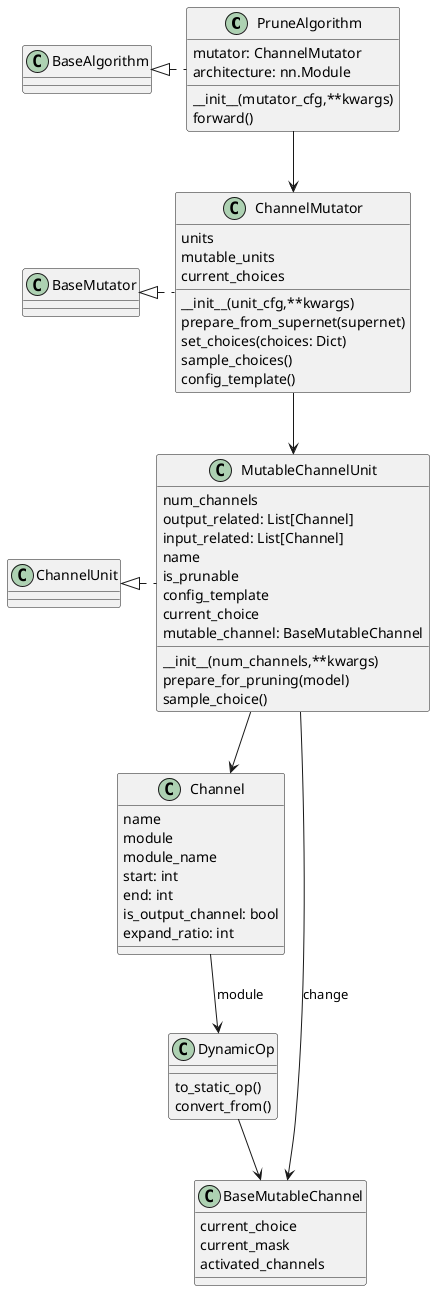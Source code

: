 @startuml pruning
class PruneAlgorithm{
    mutator: ChannelMutator
    architecture: nn.Module
    __init__(mutator_cfg,**kwargs)
    forward()
}
class ChannelMutator
{
    units
    mutable_units
    current_choices
    __init__(unit_cfg,**kwargs)
    prepare_from_supernet(supernet)
    set_choices(choices: Dict)
    sample_choices()
    config_template()
}
class Channel
{
    name
    module
    module_name
    start: int
    end: int
    is_output_channel: bool
    expand_ratio: int
}
class ChannelUnit
{

}
class MutableChannelUnit
{
    num_channels
    output_related: List[Channel]
    input_related: List[Channel]
    name
    is_prunable
    config_template
    current_choice
    mutable_channel: BaseMutableChannel
    __init__(num_channels,**kwargs)
    prepare_for_pruning(model)
    sample_choice()
}
class DynamicOp
{
    to_static_op()
    convert_from()
}

class BaseMutableChannel
{
    current_choice
    current_mask
    activated_channels
}


ChannelUnit <|. MutableChannelUnit
BaseMutator <|. ChannelMutator
BaseAlgorithm <|. PruneAlgorithm

PruneAlgorithm --> ChannelMutator
ChannelMutator-->MutableChannelUnit
MutableChannelUnit ---->BaseMutableChannel : change
' op related
Channel --> DynamicOp: module
MutableChannelUnit --> Channel
DynamicOp --> BaseMutableChannel

@enduml
